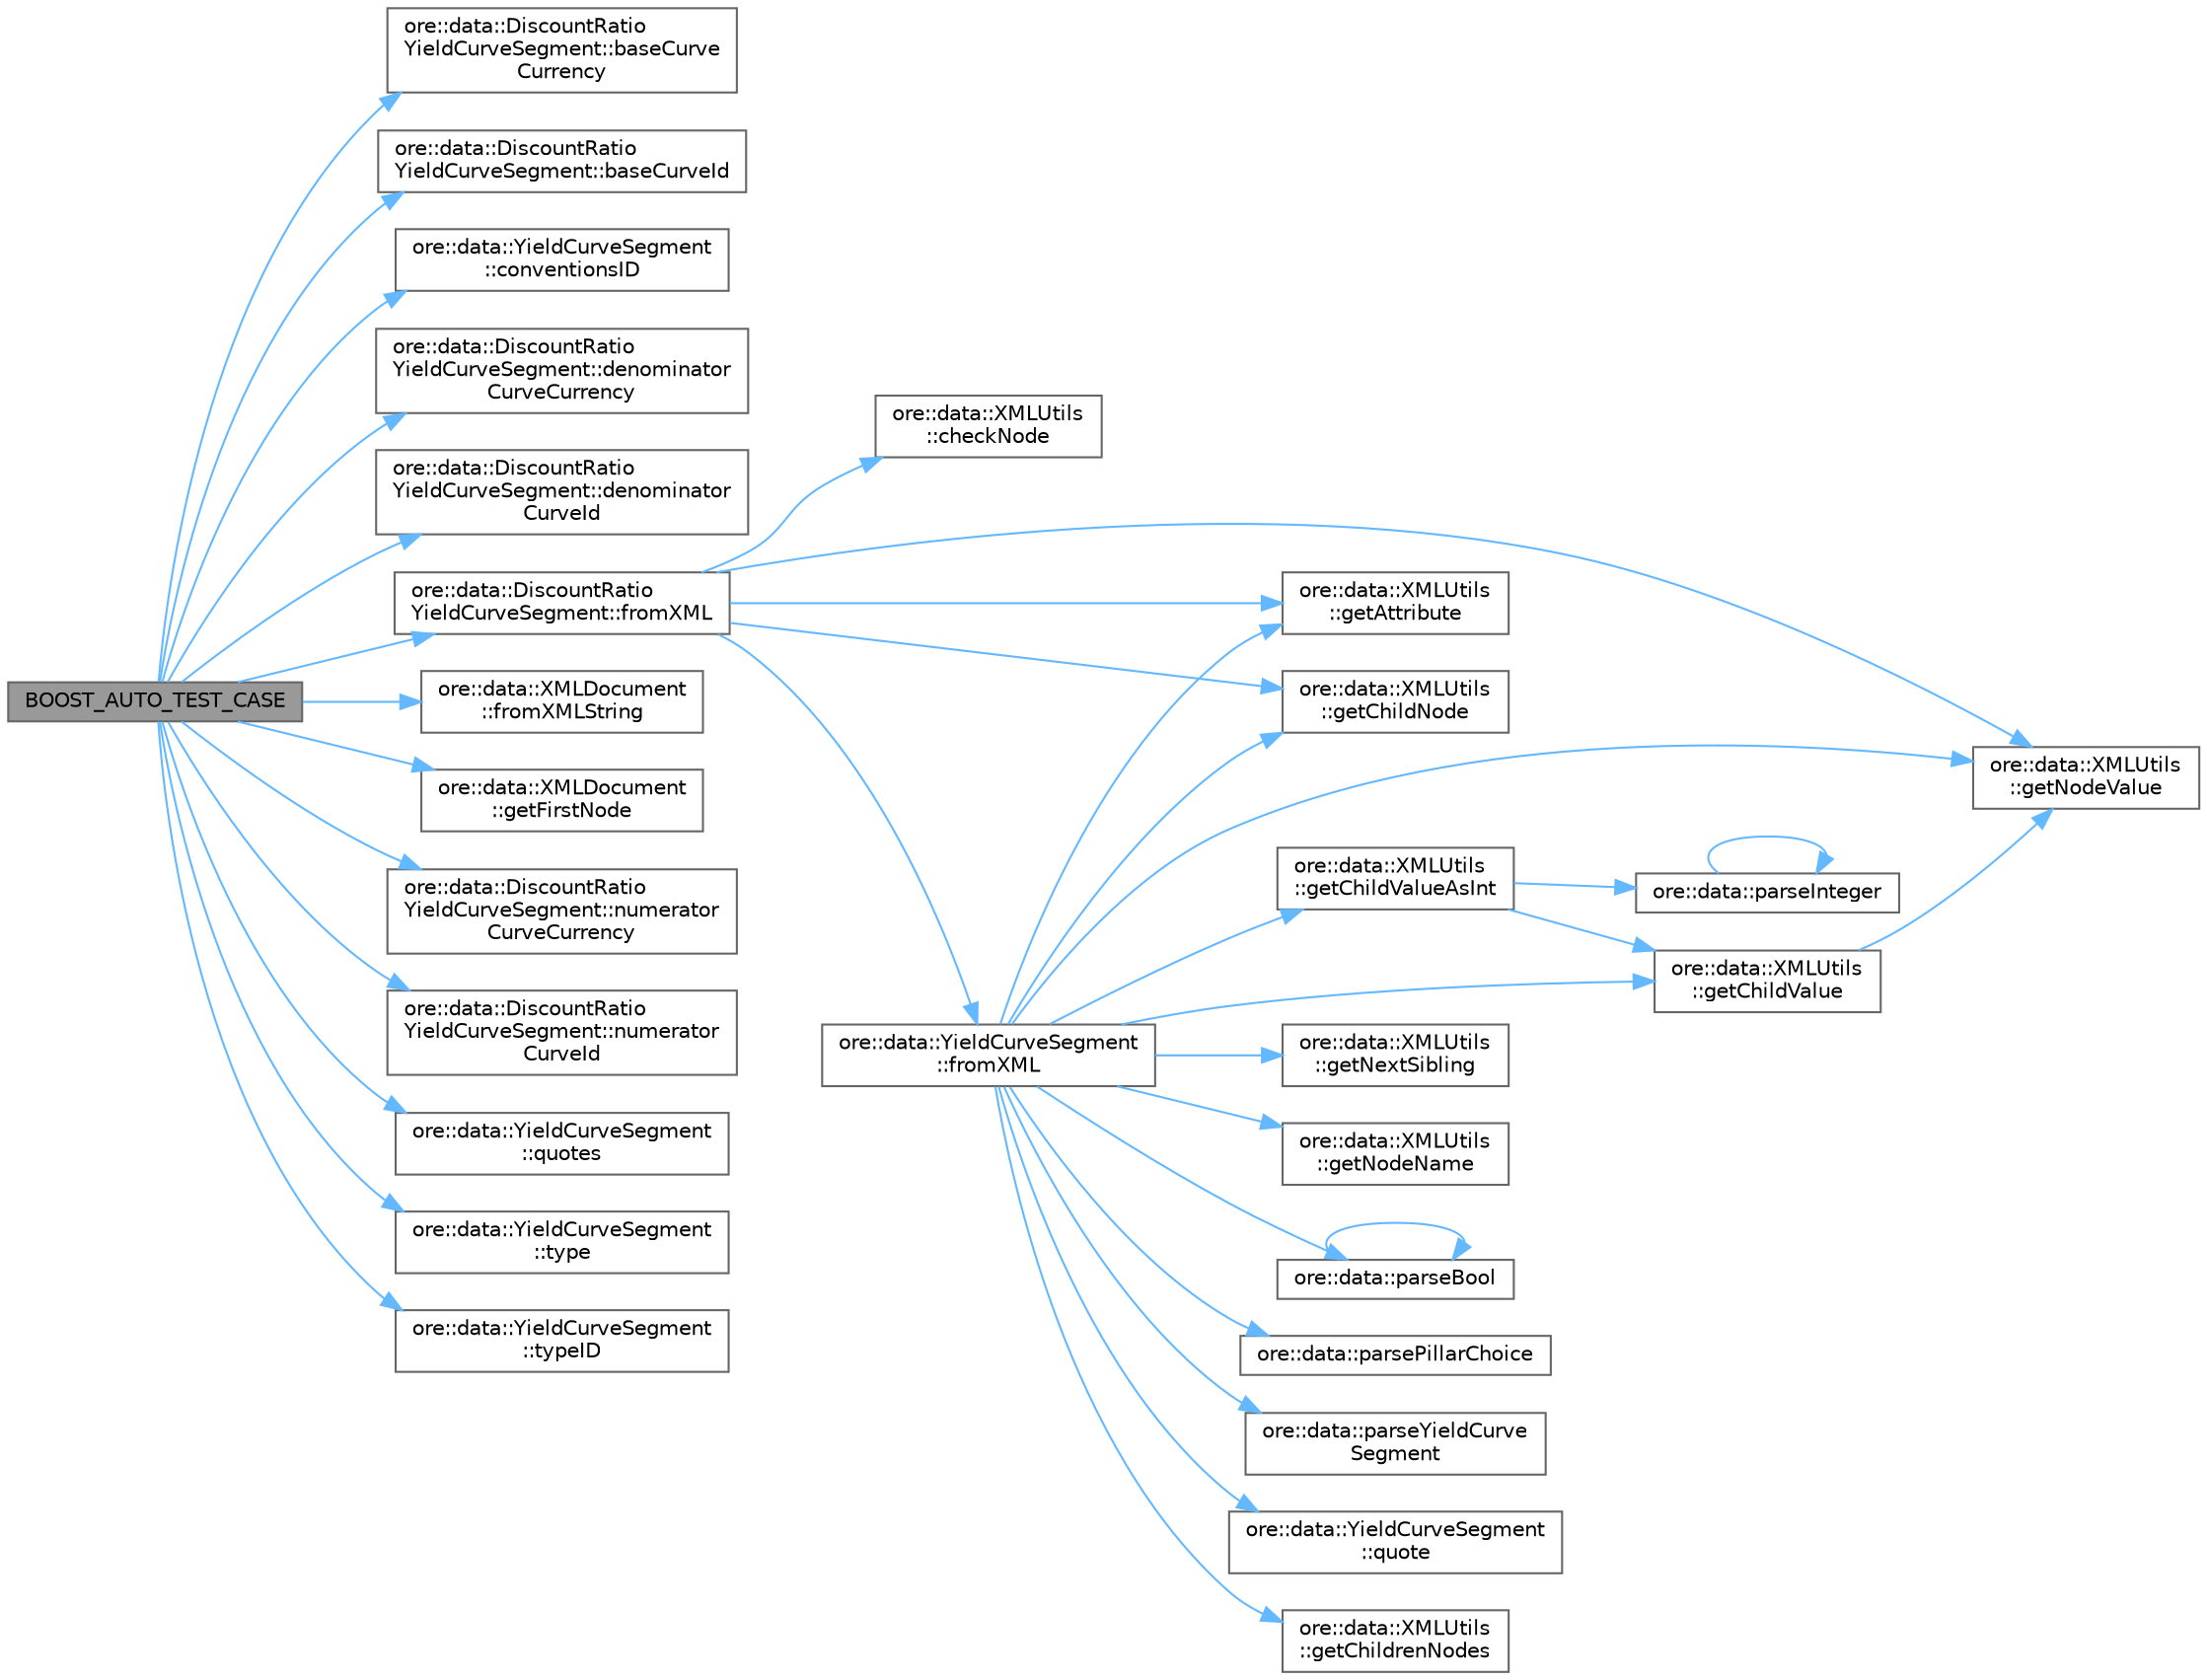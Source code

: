 digraph "BOOST_AUTO_TEST_CASE"
{
 // INTERACTIVE_SVG=YES
 // LATEX_PDF_SIZE
  bgcolor="transparent";
  edge [fontname=Helvetica,fontsize=10,labelfontname=Helvetica,labelfontsize=10];
  node [fontname=Helvetica,fontsize=10,shape=box,height=0.2,width=0.4];
  rankdir="LR";
  Node1 [label="BOOST_AUTO_TEST_CASE",height=0.2,width=0.4,color="gray40", fillcolor="grey60", style="filled", fontcolor="black",tooltip=" "];
  Node1 -> Node2 [color="steelblue1",style="solid"];
  Node2 [label="ore::data::DiscountRatio\lYieldCurveSegment::baseCurve\lCurrency",height=0.2,width=0.4,color="grey40", fillcolor="white", style="filled",URL="$classore_1_1data_1_1_discount_ratio_yield_curve_segment.html#a55b200ffbe18c5d02d00882c7114b693",tooltip=" "];
  Node1 -> Node3 [color="steelblue1",style="solid"];
  Node3 [label="ore::data::DiscountRatio\lYieldCurveSegment::baseCurveId",height=0.2,width=0.4,color="grey40", fillcolor="white", style="filled",URL="$classore_1_1data_1_1_discount_ratio_yield_curve_segment.html#ae58184c68b9b6bef54da0d417f15bdea",tooltip=" "];
  Node1 -> Node4 [color="steelblue1",style="solid"];
  Node4 [label="ore::data::YieldCurveSegment\l::conventionsID",height=0.2,width=0.4,color="grey40", fillcolor="white", style="filled",URL="$classore_1_1data_1_1_yield_curve_segment.html#a3cb9a07408c74617ce55aea01ab777e3",tooltip=" "];
  Node1 -> Node5 [color="steelblue1",style="solid"];
  Node5 [label="ore::data::DiscountRatio\lYieldCurveSegment::denominator\lCurveCurrency",height=0.2,width=0.4,color="grey40", fillcolor="white", style="filled",URL="$classore_1_1data_1_1_discount_ratio_yield_curve_segment.html#a5a3640217daa1ed1b1a83a606e156963",tooltip=" "];
  Node1 -> Node6 [color="steelblue1",style="solid"];
  Node6 [label="ore::data::DiscountRatio\lYieldCurveSegment::denominator\lCurveId",height=0.2,width=0.4,color="grey40", fillcolor="white", style="filled",URL="$classore_1_1data_1_1_discount_ratio_yield_curve_segment.html#abe3deaf2845ae1e6a781ad8ba6e86dfe",tooltip=" "];
  Node1 -> Node7 [color="steelblue1",style="solid"];
  Node7 [label="ore::data::DiscountRatio\lYieldCurveSegment::fromXML",height=0.2,width=0.4,color="grey40", fillcolor="white", style="filled",URL="$classore_1_1data_1_1_discount_ratio_yield_curve_segment.html#a7741ae0fc924943de5bfe02928262eb7",tooltip=" "];
  Node7 -> Node8 [color="steelblue1",style="solid"];
  Node8 [label="ore::data::XMLUtils\l::checkNode",height=0.2,width=0.4,color="grey40", fillcolor="white", style="filled",URL="$classore_1_1data_1_1_x_m_l_utils.html#a37c092916f4bdf10d4fbf6bb9e474db7",tooltip=" "];
  Node7 -> Node9 [color="steelblue1",style="solid"];
  Node9 [label="ore::data::YieldCurveSegment\l::fromXML",height=0.2,width=0.4,color="grey40", fillcolor="white", style="filled",URL="$classore_1_1data_1_1_yield_curve_segment.html#a7741ae0fc924943de5bfe02928262eb7",tooltip=" "];
  Node9 -> Node10 [color="steelblue1",style="solid"];
  Node10 [label="ore::data::XMLUtils\l::getAttribute",height=0.2,width=0.4,color="grey40", fillcolor="white", style="filled",URL="$classore_1_1data_1_1_x_m_l_utils.html#a2d656de3f92d61e867ec7a3c88ad4015",tooltip=" "];
  Node9 -> Node11 [color="steelblue1",style="solid"];
  Node11 [label="ore::data::XMLUtils\l::getChildNode",height=0.2,width=0.4,color="grey40", fillcolor="white", style="filled",URL="$classore_1_1data_1_1_x_m_l_utils.html#a5f2b91a4af900e85c356cfe807e64501",tooltip=" "];
  Node9 -> Node12 [color="steelblue1",style="solid"];
  Node12 [label="ore::data::XMLUtils\l::getChildrenNodes",height=0.2,width=0.4,color="grey40", fillcolor="white", style="filled",URL="$classore_1_1data_1_1_x_m_l_utils.html#a42678b2a0d7c4052dc19123914359ec1",tooltip="Returns all the children with a given name."];
  Node9 -> Node13 [color="steelblue1",style="solid"];
  Node13 [label="ore::data::XMLUtils\l::getChildValue",height=0.2,width=0.4,color="grey40", fillcolor="white", style="filled",URL="$classore_1_1data_1_1_x_m_l_utils.html#a5a1307174ddefdb3aad6e3bd8cc63b27",tooltip=" "];
  Node13 -> Node14 [color="steelblue1",style="solid"];
  Node14 [label="ore::data::XMLUtils\l::getNodeValue",height=0.2,width=0.4,color="grey40", fillcolor="white", style="filled",URL="$classore_1_1data_1_1_x_m_l_utils.html#a6704501b110fa9d056096df3e05f0df2",tooltip="Get a node's value."];
  Node9 -> Node15 [color="steelblue1",style="solid"];
  Node15 [label="ore::data::XMLUtils\l::getChildValueAsInt",height=0.2,width=0.4,color="grey40", fillcolor="white", style="filled",URL="$classore_1_1data_1_1_x_m_l_utils.html#a671fddcd84c82969a0291db7976113ef",tooltip=" "];
  Node15 -> Node13 [color="steelblue1",style="solid"];
  Node15 -> Node16 [color="steelblue1",style="solid"];
  Node16 [label="ore::data::parseInteger",height=0.2,width=0.4,color="grey40", fillcolor="white", style="filled",URL="$group__utilities.html#gaecd67eda4fb5f4859bb8f6d383547721",tooltip="Convert text to QuantLib::Integer."];
  Node16 -> Node16 [color="steelblue1",style="solid"];
  Node9 -> Node17 [color="steelblue1",style="solid"];
  Node17 [label="ore::data::XMLUtils\l::getNextSibling",height=0.2,width=0.4,color="grey40", fillcolor="white", style="filled",URL="$classore_1_1data_1_1_x_m_l_utils.html#a7fedec5ac495a3e67a9abd7e4aae74aa",tooltip="Get a node's next sibling node."];
  Node9 -> Node18 [color="steelblue1",style="solid"];
  Node18 [label="ore::data::XMLUtils\l::getNodeName",height=0.2,width=0.4,color="grey40", fillcolor="white", style="filled",URL="$classore_1_1data_1_1_x_m_l_utils.html#a4e041c36cab0a16681fb41dfbd991882",tooltip="Get and set a node's name."];
  Node9 -> Node14 [color="steelblue1",style="solid"];
  Node9 -> Node19 [color="steelblue1",style="solid"];
  Node19 [label="ore::data::parseBool",height=0.2,width=0.4,color="grey40", fillcolor="white", style="filled",URL="$group__utilities.html#ga94621f11193864fa1338296232dc5be9",tooltip="Convert text to bool."];
  Node19 -> Node19 [color="steelblue1",style="solid"];
  Node9 -> Node20 [color="steelblue1",style="solid"];
  Node20 [label="ore::data::parsePillarChoice",height=0.2,width=0.4,color="grey40", fillcolor="white", style="filled",URL="$group__utilities.html#ga78ce21e1e0c9a12e9fad928ce65ba392",tooltip="Convert text to QuantLib::Pillar::Choice."];
  Node9 -> Node21 [color="steelblue1",style="solid"];
  Node21 [label="ore::data::parseYieldCurve\lSegment",height=0.2,width=0.4,color="grey40", fillcolor="white", style="filled",URL="$namespaceore_1_1data.html#a8394539e6352d2bc2c0d042b5eeb8c5c",tooltip=" "];
  Node9 -> Node22 [color="steelblue1",style="solid"];
  Node22 [label="ore::data::YieldCurveSegment\l::quote",height=0.2,width=0.4,color="grey40", fillcolor="white", style="filled",URL="$classore_1_1data_1_1_yield_curve_segment.html#a8eb036f60edc0ee8f9a871d37aa4ff78",tooltip="Utility to build a quote, optional flag defaults to false."];
  Node7 -> Node10 [color="steelblue1",style="solid"];
  Node7 -> Node11 [color="steelblue1",style="solid"];
  Node7 -> Node14 [color="steelblue1",style="solid"];
  Node1 -> Node23 [color="steelblue1",style="solid"];
  Node23 [label="ore::data::XMLDocument\l::fromXMLString",height=0.2,width=0.4,color="grey40", fillcolor="white", style="filled",URL="$classore_1_1data_1_1_x_m_l_document.html#acc30bd0f5b952978558a02ee60a952e8",tooltip="load a document from a hard-coded string"];
  Node1 -> Node24 [color="steelblue1",style="solid"];
  Node24 [label="ore::data::XMLDocument\l::getFirstNode",height=0.2,width=0.4,color="grey40", fillcolor="white", style="filled",URL="$classore_1_1data_1_1_x_m_l_document.html#adc51f551b19a2cabd09440c56d4119d6",tooltip=" "];
  Node1 -> Node25 [color="steelblue1",style="solid"];
  Node25 [label="ore::data::DiscountRatio\lYieldCurveSegment::numerator\lCurveCurrency",height=0.2,width=0.4,color="grey40", fillcolor="white", style="filled",URL="$classore_1_1data_1_1_discount_ratio_yield_curve_segment.html#ab897bd317d5bf445a1dd053dfbf4d4b0",tooltip=" "];
  Node1 -> Node26 [color="steelblue1",style="solid"];
  Node26 [label="ore::data::DiscountRatio\lYieldCurveSegment::numerator\lCurveId",height=0.2,width=0.4,color="grey40", fillcolor="white", style="filled",URL="$classore_1_1data_1_1_discount_ratio_yield_curve_segment.html#aaa9ca441ec2241ef2f3ce021fd4ce736",tooltip=" "];
  Node1 -> Node27 [color="steelblue1",style="solid"];
  Node27 [label="ore::data::YieldCurveSegment\l::quotes",height=0.2,width=0.4,color="grey40", fillcolor="white", style="filled",URL="$classore_1_1data_1_1_yield_curve_segment.html#a31f5bbb2ee77440d9bdb730a25c1ea98",tooltip=" "];
  Node1 -> Node28 [color="steelblue1",style="solid"];
  Node28 [label="ore::data::YieldCurveSegment\l::type",height=0.2,width=0.4,color="grey40", fillcolor="white", style="filled",URL="$classore_1_1data_1_1_yield_curve_segment.html#adf4a6727c689e0038cf2cdd158d5ed2c",tooltip=" "];
  Node1 -> Node29 [color="steelblue1",style="solid"];
  Node29 [label="ore::data::YieldCurveSegment\l::typeID",height=0.2,width=0.4,color="grey40", fillcolor="white", style="filled",URL="$classore_1_1data_1_1_yield_curve_segment.html#a82051ad7d0ad8e6117e7fd73143d3fa4",tooltip=" "];
}
